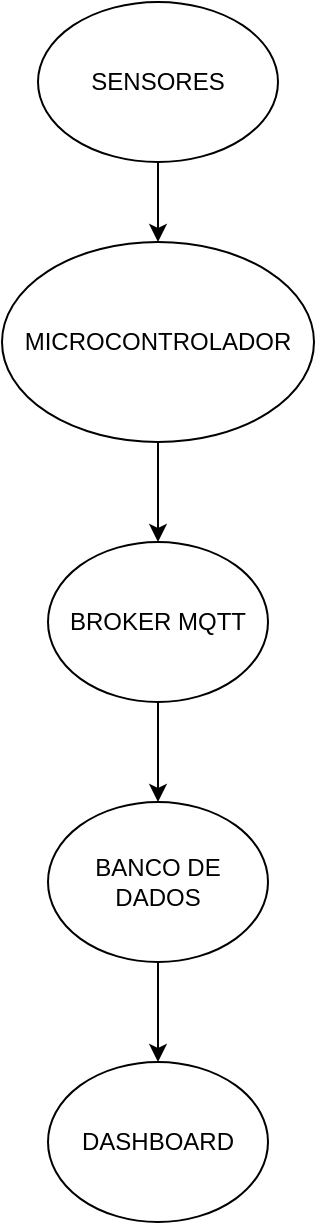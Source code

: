<mxfile>
    <diagram id="C5RBs43oDa-KdzZeNtuy" name="Page-1">
        <mxGraphModel dx="801" dy="287" grid="1" gridSize="10" guides="1" tooltips="1" connect="1" arrows="1" fold="1" page="1" pageScale="1" pageWidth="827" pageHeight="1169" math="0" shadow="0">
            <root>
                <mxCell id="WIyWlLk6GJQsqaUBKTNV-0"/>
                <mxCell id="WIyWlLk6GJQsqaUBKTNV-1" parent="WIyWlLk6GJQsqaUBKTNV-0"/>
                <mxCell id="6SkO4zOz3KpEY4JWlvU3-2" value="" style="edgeStyle=orthogonalEdgeStyle;rounded=0;orthogonalLoop=1;jettySize=auto;html=1;" parent="WIyWlLk6GJQsqaUBKTNV-1" source="6SkO4zOz3KpEY4JWlvU3-0" target="6SkO4zOz3KpEY4JWlvU3-1" edge="1">
                    <mxGeometry relative="1" as="geometry"/>
                </mxCell>
                <mxCell id="6SkO4zOz3KpEY4JWlvU3-0" value="SENSORES" style="ellipse;whiteSpace=wrap;html=1;" parent="WIyWlLk6GJQsqaUBKTNV-1" vertex="1">
                    <mxGeometry x="354" y="40" width="120" height="80" as="geometry"/>
                </mxCell>
                <mxCell id="6SkO4zOz3KpEY4JWlvU3-7" value="" style="edgeStyle=orthogonalEdgeStyle;rounded=0;orthogonalLoop=1;jettySize=auto;html=1;" parent="WIyWlLk6GJQsqaUBKTNV-1" source="6SkO4zOz3KpEY4JWlvU3-1" target="6SkO4zOz3KpEY4JWlvU3-6" edge="1">
                    <mxGeometry relative="1" as="geometry"/>
                </mxCell>
                <mxCell id="6SkO4zOz3KpEY4JWlvU3-1" value="MICROCONTROLADOR" style="ellipse;whiteSpace=wrap;html=1;" parent="WIyWlLk6GJQsqaUBKTNV-1" vertex="1">
                    <mxGeometry x="336" y="160" width="156" height="100" as="geometry"/>
                </mxCell>
                <mxCell id="0" style="edgeStyle=none;html=1;entryX=0.5;entryY=0;entryDx=0;entryDy=0;" edge="1" parent="WIyWlLk6GJQsqaUBKTNV-1" source="6SkO4zOz3KpEY4JWlvU3-6" target="6SkO4zOz3KpEY4JWlvU3-14">
                    <mxGeometry relative="1" as="geometry"/>
                </mxCell>
                <mxCell id="6SkO4zOz3KpEY4JWlvU3-6" value="BROKER MQTT" style="ellipse;whiteSpace=wrap;html=1;" parent="WIyWlLk6GJQsqaUBKTNV-1" vertex="1">
                    <mxGeometry x="359" y="310" width="110" height="80" as="geometry"/>
                </mxCell>
                <mxCell id="6SkO4zOz3KpEY4JWlvU3-18" value="" style="edgeStyle=orthogonalEdgeStyle;rounded=0;orthogonalLoop=1;jettySize=auto;html=1;" parent="WIyWlLk6GJQsqaUBKTNV-1" source="6SkO4zOz3KpEY4JWlvU3-14" target="6SkO4zOz3KpEY4JWlvU3-17" edge="1">
                    <mxGeometry relative="1" as="geometry"/>
                </mxCell>
                <mxCell id="6SkO4zOz3KpEY4JWlvU3-14" value="BANCO DE DADOS" style="ellipse;whiteSpace=wrap;html=1;" parent="WIyWlLk6GJQsqaUBKTNV-1" vertex="1">
                    <mxGeometry x="359" y="440" width="110" height="80" as="geometry"/>
                </mxCell>
                <mxCell id="6SkO4zOz3KpEY4JWlvU3-17" value="DASHBOARD" style="ellipse;whiteSpace=wrap;html=1;" parent="WIyWlLk6GJQsqaUBKTNV-1" vertex="1">
                    <mxGeometry x="359" y="570" width="110" height="80" as="geometry"/>
                </mxCell>
            </root>
        </mxGraphModel>
    </diagram>
</mxfile>